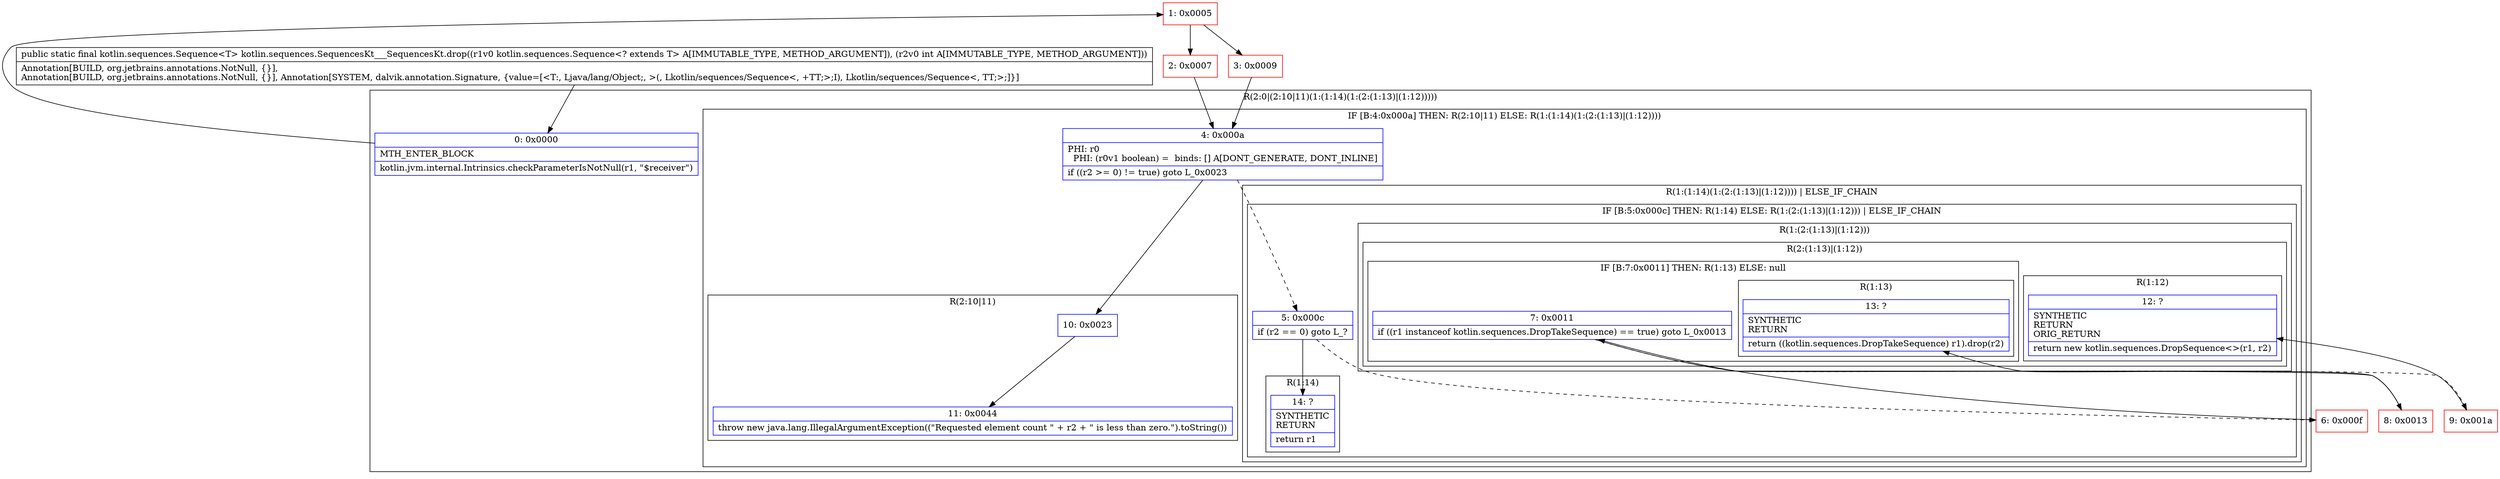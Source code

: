 digraph "CFG forkotlin.sequences.SequencesKt___SequencesKt.drop(Lkotlin\/sequences\/Sequence;I)Lkotlin\/sequences\/Sequence;" {
subgraph cluster_Region_1696590494 {
label = "R(2:0|(2:10|11)(1:(1:14)(1:(2:(1:13)|(1:12)))))";
node [shape=record,color=blue];
Node_0 [shape=record,label="{0\:\ 0x0000|MTH_ENTER_BLOCK\l|kotlin.jvm.internal.Intrinsics.checkParameterIsNotNull(r1, \"$receiver\")\l}"];
subgraph cluster_IfRegion_246560124 {
label = "IF [B:4:0x000a] THEN: R(2:10|11) ELSE: R(1:(1:14)(1:(2:(1:13)|(1:12))))";
node [shape=record,color=blue];
Node_4 [shape=record,label="{4\:\ 0x000a|PHI: r0 \l  PHI: (r0v1 boolean) =  binds: [] A[DONT_GENERATE, DONT_INLINE]\l|if ((r2 \>= 0) != true) goto L_0x0023\l}"];
subgraph cluster_Region_1464190657 {
label = "R(2:10|11)";
node [shape=record,color=blue];
Node_10 [shape=record,label="{10\:\ 0x0023}"];
Node_11 [shape=record,label="{11\:\ 0x0044|throw new java.lang.IllegalArgumentException((\"Requested element count \" + r2 + \" is less than zero.\").toString())\l}"];
}
subgraph cluster_Region_946913315 {
label = "R(1:(1:14)(1:(2:(1:13)|(1:12)))) | ELSE_IF_CHAIN\l";
node [shape=record,color=blue];
subgraph cluster_IfRegion_572622505 {
label = "IF [B:5:0x000c] THEN: R(1:14) ELSE: R(1:(2:(1:13)|(1:12))) | ELSE_IF_CHAIN\l";
node [shape=record,color=blue];
Node_5 [shape=record,label="{5\:\ 0x000c|if (r2 == 0) goto L_?\l}"];
subgraph cluster_Region_1034378820 {
label = "R(1:14)";
node [shape=record,color=blue];
Node_14 [shape=record,label="{14\:\ ?|SYNTHETIC\lRETURN\l|return r1\l}"];
}
subgraph cluster_Region_1152247039 {
label = "R(1:(2:(1:13)|(1:12)))";
node [shape=record,color=blue];
subgraph cluster_Region_2061649297 {
label = "R(2:(1:13)|(1:12))";
node [shape=record,color=blue];
subgraph cluster_IfRegion_1415090346 {
label = "IF [B:7:0x0011] THEN: R(1:13) ELSE: null";
node [shape=record,color=blue];
Node_7 [shape=record,label="{7\:\ 0x0011|if ((r1 instanceof kotlin.sequences.DropTakeSequence) == true) goto L_0x0013\l}"];
subgraph cluster_Region_1393205531 {
label = "R(1:13)";
node [shape=record,color=blue];
Node_13 [shape=record,label="{13\:\ ?|SYNTHETIC\lRETURN\l|return ((kotlin.sequences.DropTakeSequence) r1).drop(r2)\l}"];
}
}
subgraph cluster_Region_2024484249 {
label = "R(1:12)";
node [shape=record,color=blue];
Node_12 [shape=record,label="{12\:\ ?|SYNTHETIC\lRETURN\lORIG_RETURN\l|return new kotlin.sequences.DropSequence\<\>(r1, r2)\l}"];
}
}
}
}
}
}
}
Node_1 [shape=record,color=red,label="{1\:\ 0x0005}"];
Node_2 [shape=record,color=red,label="{2\:\ 0x0007}"];
Node_3 [shape=record,color=red,label="{3\:\ 0x0009}"];
Node_6 [shape=record,color=red,label="{6\:\ 0x000f}"];
Node_8 [shape=record,color=red,label="{8\:\ 0x0013}"];
Node_9 [shape=record,color=red,label="{9\:\ 0x001a}"];
MethodNode[shape=record,label="{public static final kotlin.sequences.Sequence\<T\> kotlin.sequences.SequencesKt___SequencesKt.drop((r1v0 kotlin.sequences.Sequence\<? extends T\> A[IMMUTABLE_TYPE, METHOD_ARGUMENT]), (r2v0 int A[IMMUTABLE_TYPE, METHOD_ARGUMENT]))  | Annotation[BUILD, org.jetbrains.annotations.NotNull, \{\}], \lAnnotation[BUILD, org.jetbrains.annotations.NotNull, \{\}], Annotation[SYSTEM, dalvik.annotation.Signature, \{value=[\<T:, Ljava\/lang\/Object;, \>(, Lkotlin\/sequences\/Sequence\<, +TT;\>;I), Lkotlin\/sequences\/Sequence\<, TT;\>;]\}]\l}"];
MethodNode -> Node_0;
Node_0 -> Node_1;
Node_4 -> Node_5[style=dashed];
Node_4 -> Node_10;
Node_10 -> Node_11;
Node_5 -> Node_6[style=dashed];
Node_5 -> Node_14;
Node_7 -> Node_8;
Node_7 -> Node_9[style=dashed];
Node_1 -> Node_2;
Node_1 -> Node_3;
Node_2 -> Node_4;
Node_3 -> Node_4;
Node_6 -> Node_7;
Node_8 -> Node_13;
Node_9 -> Node_12;
}

